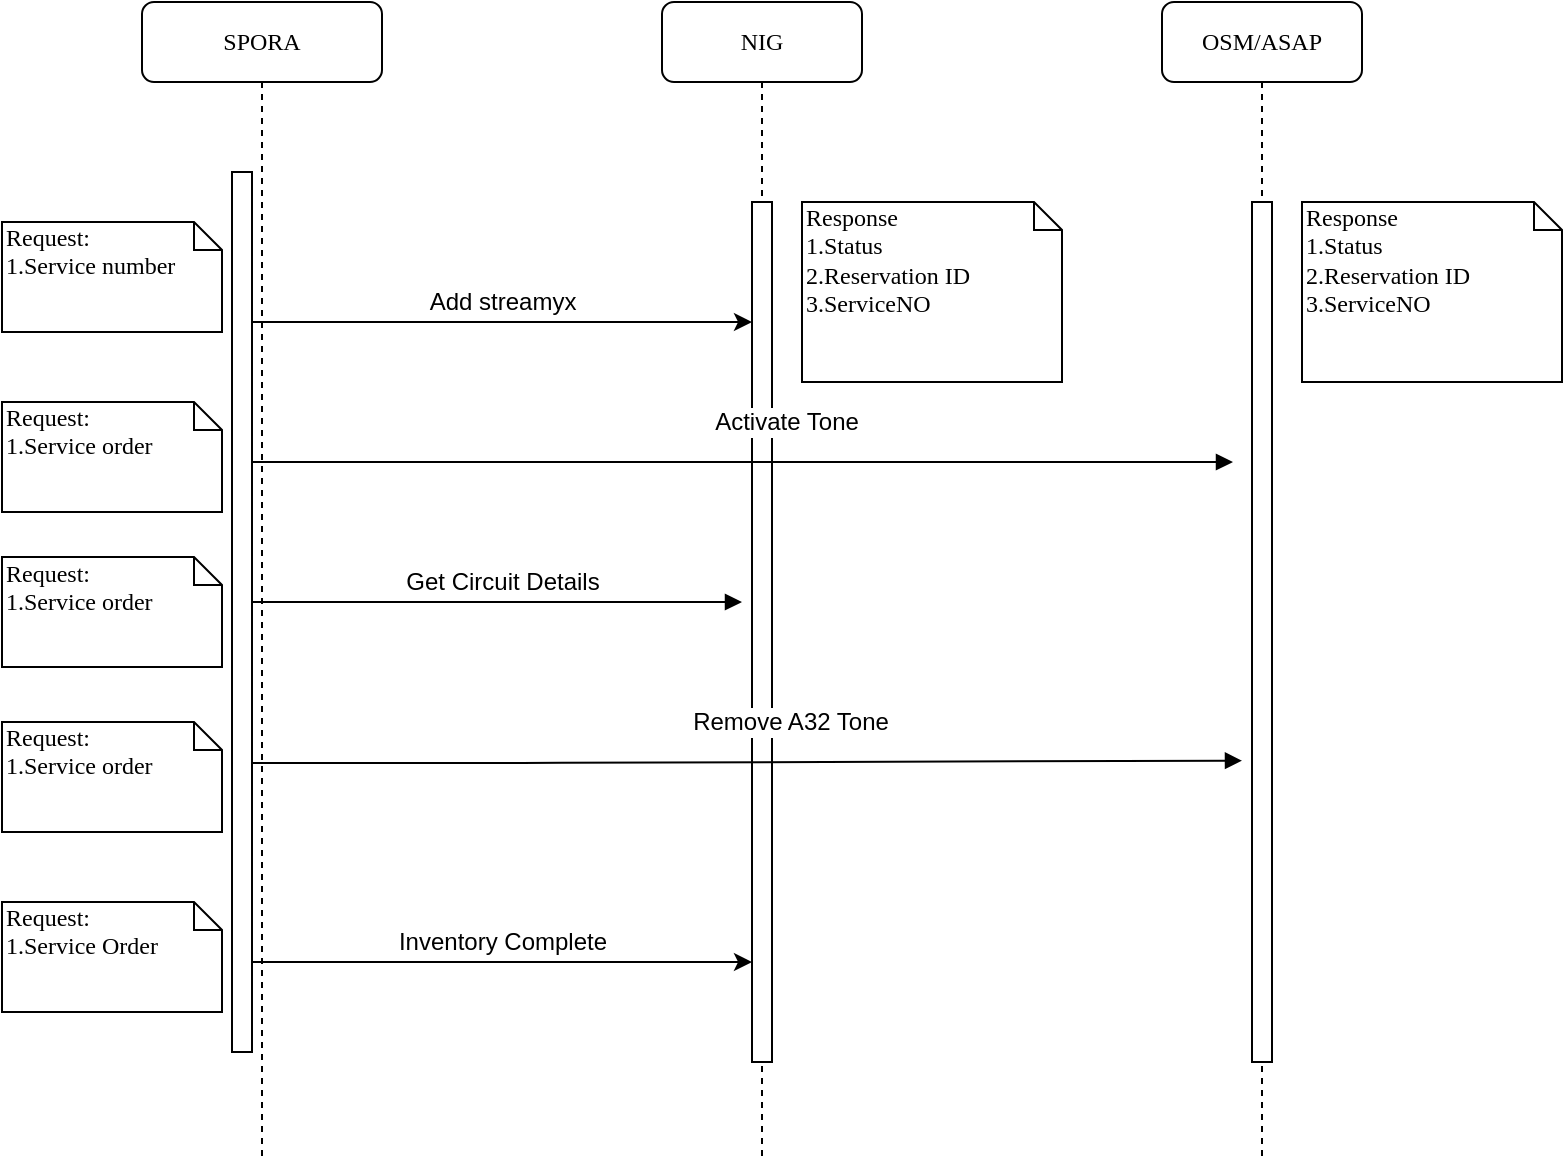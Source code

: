 <mxfile version="15.7.0" type="github">
  <diagram name="Page-1" id="13e1069c-82ec-6db2-03f1-153e76fe0fe0">
    <mxGraphModel dx="2062" dy="794" grid="1" gridSize="10" guides="1" tooltips="1" connect="1" arrows="1" fold="1" page="1" pageScale="1" pageWidth="1100" pageHeight="850" background="none" math="0" shadow="0">
      <root>
        <mxCell id="0" />
        <mxCell id="1" parent="0" />
        <mxCell id="7baba1c4bc27f4b0-2" value="NIG" style="shape=umlLifeline;perimeter=lifelinePerimeter;whiteSpace=wrap;html=1;container=1;collapsible=0;recursiveResize=0;outlineConnect=0;rounded=1;shadow=0;comic=0;labelBackgroundColor=none;strokeWidth=1;fontFamily=Verdana;fontSize=12;align=center;" parent="1" vertex="1">
          <mxGeometry x="360" y="80" width="100" height="580" as="geometry" />
        </mxCell>
        <mxCell id="7baba1c4bc27f4b0-10" value="" style="html=1;points=[];perimeter=orthogonalPerimeter;rounded=0;shadow=0;comic=0;labelBackgroundColor=none;strokeWidth=1;fontFamily=Verdana;fontSize=12;align=center;" parent="7baba1c4bc27f4b0-2" vertex="1">
          <mxGeometry x="45" y="100" width="10" height="430" as="geometry" />
        </mxCell>
        <mxCell id="_iOlRguKoxTa1Bor_IQQ-11" value="" style="html=1;verticalAlign=bottom;endArrow=block;labelBackgroundColor=none;fontFamily=Verdana;fontSize=12;" edge="1" parent="7baba1c4bc27f4b0-2">
          <mxGeometry relative="1" as="geometry">
            <mxPoint x="-205" y="230" as="sourcePoint" />
            <mxPoint x="285.5" y="230" as="targetPoint" />
            <Array as="points">
              <mxPoint x="-44.5" y="230" />
            </Array>
          </mxGeometry>
        </mxCell>
        <mxCell id="_iOlRguKoxTa1Bor_IQQ-12" value="Activate Tone" style="edgeLabel;html=1;align=center;verticalAlign=middle;resizable=0;points=[];fontSize=12;" vertex="1" connectable="0" parent="_iOlRguKoxTa1Bor_IQQ-11">
          <mxGeometry x="0.151" y="-2" relative="1" as="geometry">
            <mxPoint x="-16" y="-22" as="offset" />
          </mxGeometry>
        </mxCell>
        <mxCell id="_iOlRguKoxTa1Bor_IQQ-20" value="" style="html=1;verticalAlign=bottom;endArrow=block;labelBackgroundColor=none;fontFamily=Verdana;fontSize=12;" edge="1" parent="7baba1c4bc27f4b0-2">
          <mxGeometry relative="1" as="geometry">
            <mxPoint x="-205" y="300" as="sourcePoint" />
            <mxPoint x="40" y="300" as="targetPoint" />
            <Array as="points">
              <mxPoint x="-44.5" y="300" />
            </Array>
          </mxGeometry>
        </mxCell>
        <mxCell id="_iOlRguKoxTa1Bor_IQQ-21" value="Get Circuit Details" style="edgeLabel;html=1;align=center;verticalAlign=middle;resizable=0;points=[];fontSize=12;" vertex="1" connectable="0" parent="_iOlRguKoxTa1Bor_IQQ-20">
          <mxGeometry x="0.151" y="-2" relative="1" as="geometry">
            <mxPoint x="-16" y="-12" as="offset" />
          </mxGeometry>
        </mxCell>
        <mxCell id="_iOlRguKoxTa1Bor_IQQ-9" value="" style="html=1;verticalAlign=bottom;endArrow=block;labelBackgroundColor=none;fontFamily=Verdana;fontSize=12;entryX=-0.5;entryY=0.602;entryDx=0;entryDy=0;entryPerimeter=0;" edge="1" parent="7baba1c4bc27f4b0-2">
          <mxGeometry relative="1" as="geometry">
            <mxPoint x="-205" y="380.46" as="sourcePoint" />
            <mxPoint x="290" y="379.32" as="targetPoint" />
            <Array as="points">
              <mxPoint x="-60" y="380.46" />
            </Array>
          </mxGeometry>
        </mxCell>
        <mxCell id="_iOlRguKoxTa1Bor_IQQ-10" value="Remove A32 Tone" style="edgeLabel;html=1;align=center;verticalAlign=middle;resizable=0;points=[];fontSize=12;" vertex="1" connectable="0" parent="_iOlRguKoxTa1Bor_IQQ-9">
          <mxGeometry x="0.151" y="-2" relative="1" as="geometry">
            <mxPoint x="-16" y="-22" as="offset" />
          </mxGeometry>
        </mxCell>
        <mxCell id="7baba1c4bc27f4b0-8" value="SPORA" style="shape=umlLifeline;perimeter=lifelinePerimeter;whiteSpace=wrap;html=1;container=1;collapsible=0;recursiveResize=0;outlineConnect=0;rounded=1;shadow=0;comic=0;labelBackgroundColor=none;strokeWidth=1;fontFamily=Verdana;fontSize=12;align=center;" parent="1" vertex="1">
          <mxGeometry x="100" y="80" width="120" height="580" as="geometry" />
        </mxCell>
        <mxCell id="7baba1c4bc27f4b0-9" value="" style="html=1;points=[];perimeter=orthogonalPerimeter;rounded=0;shadow=0;comic=0;labelBackgroundColor=none;strokeWidth=1;fontFamily=Verdana;fontSize=12;align=center;" parent="7baba1c4bc27f4b0-8" vertex="1">
          <mxGeometry x="45" y="85" width="10" height="440" as="geometry" />
        </mxCell>
        <mxCell id="_iOlRguKoxTa1Bor_IQQ-22" value="Request:&lt;br&gt;1.Service order" style="shape=note;whiteSpace=wrap;html=1;size=14;verticalAlign=top;align=left;spacingTop=-6;rounded=0;shadow=0;comic=0;labelBackgroundColor=none;strokeWidth=1;fontFamily=Verdana;fontSize=12" vertex="1" parent="7baba1c4bc27f4b0-8">
          <mxGeometry x="-70" y="200" width="110" height="55" as="geometry" />
        </mxCell>
        <mxCell id="_iOlRguKoxTa1Bor_IQQ-23" value="Request:&lt;br&gt;1.Service order" style="shape=note;whiteSpace=wrap;html=1;size=14;verticalAlign=top;align=left;spacingTop=-6;rounded=0;shadow=0;comic=0;labelBackgroundColor=none;strokeWidth=1;fontFamily=Verdana;fontSize=12" vertex="1" parent="7baba1c4bc27f4b0-8">
          <mxGeometry x="-70" y="277.5" width="110" height="55" as="geometry" />
        </mxCell>
        <mxCell id="_iOlRguKoxTa1Bor_IQQ-25" value="Request:&lt;br&gt;1.Service order" style="shape=note;whiteSpace=wrap;html=1;size=14;verticalAlign=top;align=left;spacingTop=-6;rounded=0;shadow=0;comic=0;labelBackgroundColor=none;strokeWidth=1;fontFamily=Verdana;fontSize=12" vertex="1" parent="7baba1c4bc27f4b0-8">
          <mxGeometry x="-70" y="360" width="110" height="55" as="geometry" />
        </mxCell>
        <mxCell id="_iOlRguKoxTa1Bor_IQQ-5" value="" style="endArrow=classic;html=1;rounded=0;" edge="1" parent="1" source="7baba1c4bc27f4b0-9" target="7baba1c4bc27f4b0-10">
          <mxGeometry width="50" height="50" relative="1" as="geometry">
            <mxPoint x="170" y="300" as="sourcePoint" />
            <mxPoint x="180" y="250" as="targetPoint" />
            <Array as="points">
              <mxPoint x="250" y="240" />
              <mxPoint x="370" y="240" />
            </Array>
          </mxGeometry>
        </mxCell>
        <mxCell id="_iOlRguKoxTa1Bor_IQQ-7" value="Add streamyx" style="edgeLabel;html=1;align=center;verticalAlign=middle;resizable=0;points=[];fontSize=12;" vertex="1" connectable="0" parent="_iOlRguKoxTa1Bor_IQQ-5">
          <mxGeometry x="0.096" y="3" relative="1" as="geometry">
            <mxPoint x="-12" y="-7" as="offset" />
          </mxGeometry>
        </mxCell>
        <mxCell id="7baba1c4bc27f4b0-41" value="Response&lt;br&gt;1.Status&lt;br&gt;2.Reservation ID&lt;br&gt;3.ServiceNO" style="shape=note;whiteSpace=wrap;html=1;size=14;verticalAlign=top;align=left;spacingTop=-6;rounded=0;shadow=0;comic=0;labelBackgroundColor=none;strokeWidth=1;fontFamily=Verdana;fontSize=12" parent="1" vertex="1">
          <mxGeometry x="430" y="180" width="130" height="90" as="geometry" />
        </mxCell>
        <mxCell id="7baba1c4bc27f4b0-40" value="Request:&lt;br&gt;1.Service number&lt;br&gt;" style="shape=note;whiteSpace=wrap;html=1;size=14;verticalAlign=top;align=left;spacingTop=-6;rounded=0;shadow=0;comic=0;labelBackgroundColor=none;strokeWidth=1;fontFamily=Verdana;fontSize=12" parent="1" vertex="1">
          <mxGeometry x="30" y="190" width="110" height="55" as="geometry" />
        </mxCell>
        <mxCell id="_iOlRguKoxTa1Bor_IQQ-13" value="OSM/ASAP" style="shape=umlLifeline;perimeter=lifelinePerimeter;whiteSpace=wrap;html=1;container=1;collapsible=0;recursiveResize=0;outlineConnect=0;rounded=1;shadow=0;comic=0;labelBackgroundColor=none;strokeWidth=1;fontFamily=Verdana;fontSize=12;align=center;" vertex="1" parent="1">
          <mxGeometry x="610" y="80" width="100" height="580" as="geometry" />
        </mxCell>
        <mxCell id="_iOlRguKoxTa1Bor_IQQ-14" value="" style="html=1;points=[];perimeter=orthogonalPerimeter;rounded=0;shadow=0;comic=0;labelBackgroundColor=none;strokeWidth=1;fontFamily=Verdana;fontSize=12;align=center;" vertex="1" parent="_iOlRguKoxTa1Bor_IQQ-13">
          <mxGeometry x="45" y="100" width="10" height="430" as="geometry" />
        </mxCell>
        <mxCell id="_iOlRguKoxTa1Bor_IQQ-15" value="Response&lt;br&gt;1.Status&lt;br&gt;2.Reservation ID&lt;br&gt;3.ServiceNO" style="shape=note;whiteSpace=wrap;html=1;size=14;verticalAlign=top;align=left;spacingTop=-6;rounded=0;shadow=0;comic=0;labelBackgroundColor=none;strokeWidth=1;fontFamily=Verdana;fontSize=12" vertex="1" parent="1">
          <mxGeometry x="680" y="180" width="130" height="90" as="geometry" />
        </mxCell>
        <mxCell id="_iOlRguKoxTa1Bor_IQQ-16" value="" style="endArrow=classic;html=1;rounded=0;" edge="1" parent="1">
          <mxGeometry width="50" height="50" relative="1" as="geometry">
            <mxPoint x="155" y="560" as="sourcePoint" />
            <mxPoint x="405" y="560" as="targetPoint" />
            <Array as="points">
              <mxPoint x="250" y="560" />
              <mxPoint x="315" y="560" />
              <mxPoint x="370" y="560" />
            </Array>
          </mxGeometry>
        </mxCell>
        <mxCell id="_iOlRguKoxTa1Bor_IQQ-17" value="Inventory Complete" style="edgeLabel;html=1;align=center;verticalAlign=middle;resizable=0;points=[];fontSize=12;" vertex="1" connectable="0" parent="_iOlRguKoxTa1Bor_IQQ-16">
          <mxGeometry x="0.096" y="3" relative="1" as="geometry">
            <mxPoint x="-12" y="-7" as="offset" />
          </mxGeometry>
        </mxCell>
        <mxCell id="_iOlRguKoxTa1Bor_IQQ-24" value="Request:&lt;br&gt;1.Service Order" style="shape=note;whiteSpace=wrap;html=1;size=14;verticalAlign=top;align=left;spacingTop=-6;rounded=0;shadow=0;comic=0;labelBackgroundColor=none;strokeWidth=1;fontFamily=Verdana;fontSize=12" vertex="1" parent="1">
          <mxGeometry x="30" y="530" width="110" height="55" as="geometry" />
        </mxCell>
      </root>
    </mxGraphModel>
  </diagram>
</mxfile>
